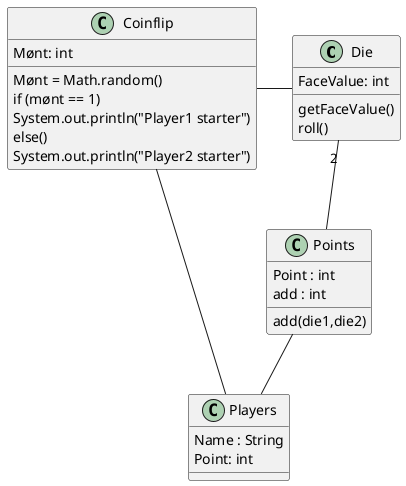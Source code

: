 @startuml
'https://plantuml.com/class-diagram
class Die {
FaceValue: int
getFaceValue()
roll()
}
class Players {
Name : String
Point: int
}
class Coinflip {
Mønt: int
Mønt = Math.random()
if (mønt == 1)
System.out.println("Player1 starter")
else()
System.out.println("Player2 starter")
}
class Points {
Point : int
add : int
add(die1,die2)
}

Players -- Coinflip
Coinflip - Die
Die "2" -- Points
Points -- Players







@enduml